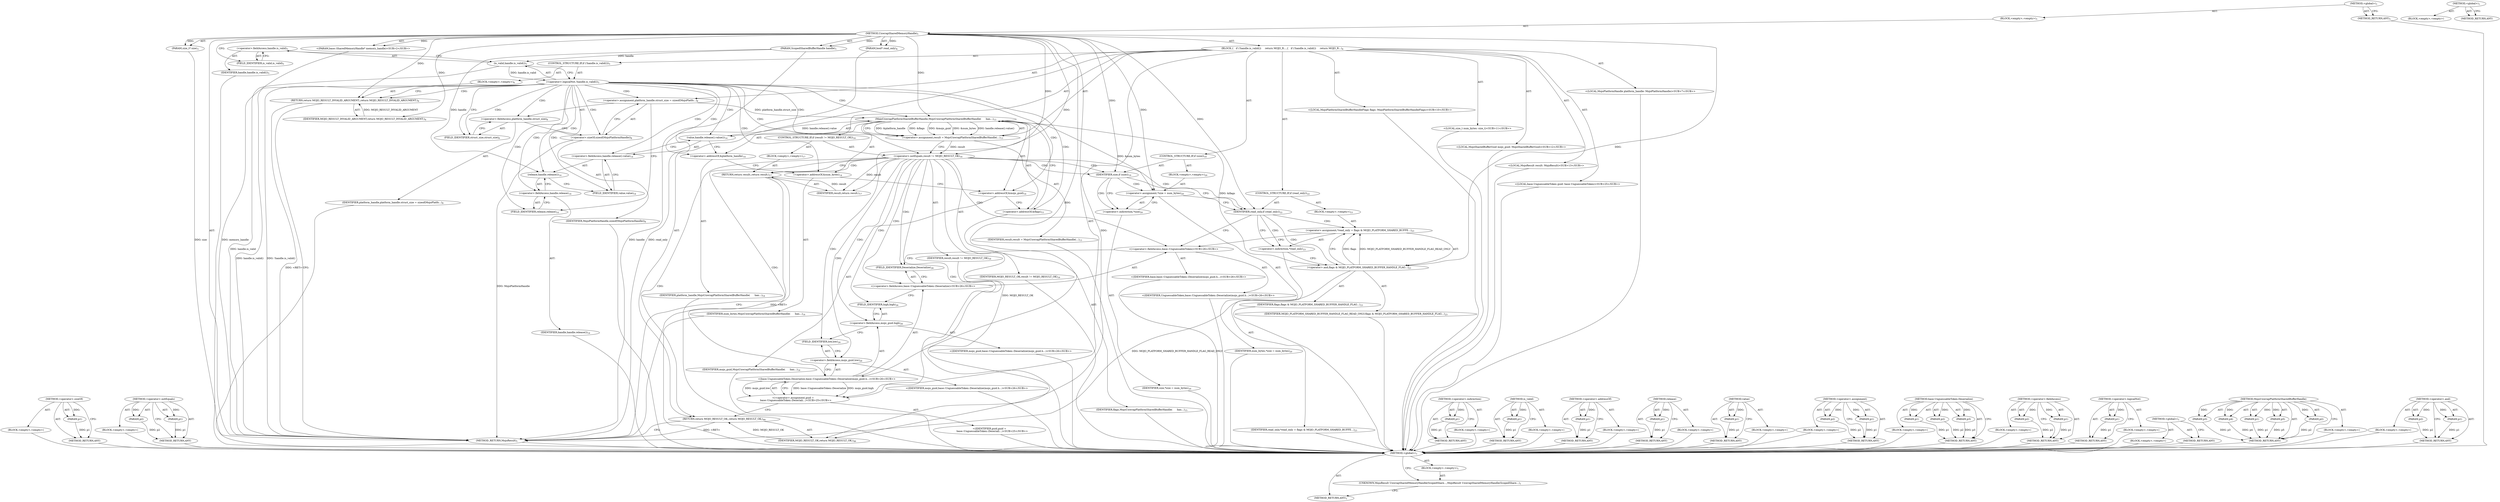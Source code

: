 digraph "&lt;global&gt;" {
vulnerable_147 [label=<(METHOD,&lt;operator&gt;.sizeOf)>];
vulnerable_148 [label=<(PARAM,p1)>];
vulnerable_149 [label=<(BLOCK,&lt;empty&gt;,&lt;empty&gt;)>];
vulnerable_150 [label=<(METHOD_RETURN,ANY)>];
vulnerable_171 [label=<(METHOD,&lt;operator&gt;.notEquals)>];
vulnerable_172 [label=<(PARAM,p1)>];
vulnerable_173 [label=<(PARAM,p2)>];
vulnerable_174 [label=<(BLOCK,&lt;empty&gt;,&lt;empty&gt;)>];
vulnerable_175 [label=<(METHOD_RETURN,ANY)>];
vulnerable_6 [label=<(METHOD,&lt;global&gt;)<SUB>1</SUB>>];
vulnerable_7 [label=<(BLOCK,&lt;empty&gt;,&lt;empty&gt;)<SUB>1</SUB>>];
vulnerable_8 [label=<(METHOD,UnwrapSharedMemoryHandle)<SUB>1</SUB>>];
vulnerable_9 [label=<(PARAM,ScopedSharedBufferHandle handle)<SUB>1</SUB>>];
vulnerable_10 [label="<(PARAM,base::SharedMemoryHandle* memory_handle)<SUB>2</SUB>>"];
vulnerable_11 [label=<(PARAM,size_t* size)<SUB>3</SUB>>];
vulnerable_12 [label=<(PARAM,bool* read_only)<SUB>4</SUB>>];
vulnerable_13 [label=<(BLOCK,{
   if (!handle.is_valid())
     return MOJO_R...,{
   if (!handle.is_valid())
     return MOJO_R...)<SUB>4</SUB>>];
vulnerable_14 [label=<(CONTROL_STRUCTURE,IF,if (!handle.is_valid()))<SUB>5</SUB>>];
vulnerable_15 [label=<(&lt;operator&gt;.logicalNot,!handle.is_valid())<SUB>5</SUB>>];
vulnerable_16 [label=<(is_valid,handle.is_valid())<SUB>5</SUB>>];
vulnerable_17 [label=<(&lt;operator&gt;.fieldAccess,handle.is_valid)<SUB>5</SUB>>];
vulnerable_18 [label=<(IDENTIFIER,handle,handle.is_valid())<SUB>5</SUB>>];
vulnerable_19 [label=<(FIELD_IDENTIFIER,is_valid,is_valid)<SUB>5</SUB>>];
vulnerable_20 [label=<(BLOCK,&lt;empty&gt;,&lt;empty&gt;)<SUB>6</SUB>>];
vulnerable_21 [label=<(RETURN,return MOJO_RESULT_INVALID_ARGUMENT;,return MOJO_RESULT_INVALID_ARGUMENT;)<SUB>6</SUB>>];
vulnerable_22 [label=<(IDENTIFIER,MOJO_RESULT_INVALID_ARGUMENT,return MOJO_RESULT_INVALID_ARGUMENT;)<SUB>6</SUB>>];
vulnerable_23 [label="<(LOCAL,MojoPlatformHandle platform_handle: MojoPlatformHandle)<SUB>7</SUB>>"];
vulnerable_24 [label=<(&lt;operator&gt;.assignment,platform_handle.struct_size = sizeof(MojoPlatfo...)<SUB>8</SUB>>];
vulnerable_25 [label=<(&lt;operator&gt;.fieldAccess,platform_handle.struct_size)<SUB>8</SUB>>];
vulnerable_26 [label=<(IDENTIFIER,platform_handle,platform_handle.struct_size = sizeof(MojoPlatfo...)<SUB>8</SUB>>];
vulnerable_27 [label=<(FIELD_IDENTIFIER,struct_size,struct_size)<SUB>8</SUB>>];
vulnerable_28 [label=<(&lt;operator&gt;.sizeOf,sizeof(MojoPlatformHandle))<SUB>8</SUB>>];
vulnerable_29 [label=<(IDENTIFIER,MojoPlatformHandle,sizeof(MojoPlatformHandle))<SUB>8</SUB>>];
vulnerable_30 [label="<(LOCAL,MojoPlatformSharedBufferHandleFlags flags: MojoPlatformSharedBufferHandleFlags)<SUB>10</SUB>>"];
vulnerable_31 [label="<(LOCAL,size_t num_bytes: size_t)<SUB>11</SUB>>"];
vulnerable_32 [label="<(LOCAL,MojoSharedBufferGuid mojo_guid: MojoSharedBufferGuid)<SUB>12</SUB>>"];
vulnerable_33 [label="<(LOCAL,MojoResult result: MojoResult)<SUB>13</SUB>>"];
vulnerable_34 [label=<(&lt;operator&gt;.assignment,result = MojoUnwrapPlatformSharedBufferHandle(
...)<SUB>13</SUB>>];
vulnerable_35 [label=<(IDENTIFIER,result,result = MojoUnwrapPlatformSharedBufferHandle(
...)<SUB>13</SUB>>];
vulnerable_36 [label=<(MojoUnwrapPlatformSharedBufferHandle,MojoUnwrapPlatformSharedBufferHandle(
      han...)<SUB>13</SUB>>];
vulnerable_37 [label=<(value,handle.release().value())<SUB>14</SUB>>];
vulnerable_38 [label=<(&lt;operator&gt;.fieldAccess,handle.release().value)<SUB>14</SUB>>];
vulnerable_39 [label=<(release,handle.release())<SUB>14</SUB>>];
vulnerable_40 [label=<(&lt;operator&gt;.fieldAccess,handle.release)<SUB>14</SUB>>];
vulnerable_41 [label=<(IDENTIFIER,handle,handle.release())<SUB>14</SUB>>];
vulnerable_42 [label=<(FIELD_IDENTIFIER,release,release)<SUB>14</SUB>>];
vulnerable_43 [label=<(FIELD_IDENTIFIER,value,value)<SUB>14</SUB>>];
vulnerable_44 [label=<(&lt;operator&gt;.addressOf,&amp;platform_handle)<SUB>14</SUB>>];
vulnerable_45 [label=<(IDENTIFIER,platform_handle,MojoUnwrapPlatformSharedBufferHandle(
      han...)<SUB>14</SUB>>];
vulnerable_46 [label=<(&lt;operator&gt;.addressOf,&amp;num_bytes)<SUB>14</SUB>>];
vulnerable_47 [label=<(IDENTIFIER,num_bytes,MojoUnwrapPlatformSharedBufferHandle(
      han...)<SUB>14</SUB>>];
vulnerable_48 [label=<(&lt;operator&gt;.addressOf,&amp;mojo_guid)<SUB>14</SUB>>];
vulnerable_49 [label=<(IDENTIFIER,mojo_guid,MojoUnwrapPlatformSharedBufferHandle(
      han...)<SUB>14</SUB>>];
vulnerable_50 [label=<(&lt;operator&gt;.addressOf,&amp;flags)<SUB>15</SUB>>];
vulnerable_51 [label=<(IDENTIFIER,flags,MojoUnwrapPlatformSharedBufferHandle(
      han...)<SUB>15</SUB>>];
vulnerable_52 [label=<(CONTROL_STRUCTURE,IF,if (result != MOJO_RESULT_OK))<SUB>16</SUB>>];
vulnerable_53 [label=<(&lt;operator&gt;.notEquals,result != MOJO_RESULT_OK)<SUB>16</SUB>>];
vulnerable_54 [label=<(IDENTIFIER,result,result != MOJO_RESULT_OK)<SUB>16</SUB>>];
vulnerable_55 [label=<(IDENTIFIER,MOJO_RESULT_OK,result != MOJO_RESULT_OK)<SUB>16</SUB>>];
vulnerable_56 [label=<(BLOCK,&lt;empty&gt;,&lt;empty&gt;)<SUB>17</SUB>>];
vulnerable_57 [label=<(RETURN,return result;,return result;)<SUB>17</SUB>>];
vulnerable_58 [label=<(IDENTIFIER,result,return result;)<SUB>17</SUB>>];
vulnerable_59 [label=<(CONTROL_STRUCTURE,IF,if (size))<SUB>19</SUB>>];
vulnerable_60 [label=<(IDENTIFIER,size,if (size))<SUB>19</SUB>>];
vulnerable_61 [label=<(BLOCK,&lt;empty&gt;,&lt;empty&gt;)<SUB>20</SUB>>];
vulnerable_62 [label=<(&lt;operator&gt;.assignment,*size = num_bytes)<SUB>20</SUB>>];
vulnerable_63 [label=<(&lt;operator&gt;.indirection,*size)<SUB>20</SUB>>];
vulnerable_64 [label=<(IDENTIFIER,size,*size = num_bytes)<SUB>20</SUB>>];
vulnerable_65 [label=<(IDENTIFIER,num_bytes,*size = num_bytes)<SUB>20</SUB>>];
vulnerable_66 [label=<(CONTROL_STRUCTURE,IF,if (read_only))<SUB>22</SUB>>];
vulnerable_67 [label=<(IDENTIFIER,read_only,if (read_only))<SUB>22</SUB>>];
vulnerable_68 [label=<(BLOCK,&lt;empty&gt;,&lt;empty&gt;)<SUB>23</SUB>>];
vulnerable_69 [label=<(&lt;operator&gt;.assignment,*read_only = flags &amp; MOJO_PLATFORM_SHARED_BUFFE...)<SUB>23</SUB>>];
vulnerable_70 [label=<(&lt;operator&gt;.indirection,*read_only)<SUB>23</SUB>>];
vulnerable_71 [label=<(IDENTIFIER,read_only,*read_only = flags &amp; MOJO_PLATFORM_SHARED_BUFFE...)<SUB>23</SUB>>];
vulnerable_72 [label=<(&lt;operator&gt;.and,flags &amp; MOJO_PLATFORM_SHARED_BUFFER_HANDLE_FLAG...)<SUB>23</SUB>>];
vulnerable_73 [label=<(IDENTIFIER,flags,flags &amp; MOJO_PLATFORM_SHARED_BUFFER_HANDLE_FLAG...)<SUB>23</SUB>>];
vulnerable_74 [label=<(IDENTIFIER,MOJO_PLATFORM_SHARED_BUFFER_HANDLE_FLAG_READ_ONLY,flags &amp; MOJO_PLATFORM_SHARED_BUFFER_HANDLE_FLAG...)<SUB>23</SUB>>];
vulnerable_75 [label="<(LOCAL,base.UnguessableToken guid: base.UnguessableToken)<SUB>25</SUB>>"];
vulnerable_76 [label="<(&lt;operator&gt;.assignment,guid =
       base::UnguessableToken::Deseriali...)<SUB>25</SUB>>"];
vulnerable_77 [label="<(IDENTIFIER,guid,guid =
       base::UnguessableToken::Deseriali...)<SUB>25</SUB>>"];
vulnerable_78 [label="<(base.UnguessableToken.Deserialize,base::UnguessableToken::Deserialize(mojo_guid.h...)<SUB>26</SUB>>"];
vulnerable_79 [label="<(&lt;operator&gt;.fieldAccess,base::UnguessableToken::Deserialize)<SUB>26</SUB>>"];
vulnerable_80 [label="<(&lt;operator&gt;.fieldAccess,base::UnguessableToken)<SUB>26</SUB>>"];
vulnerable_81 [label="<(IDENTIFIER,base,base::UnguessableToken::Deserialize(mojo_guid.h...)<SUB>26</SUB>>"];
vulnerable_82 [label="<(IDENTIFIER,UnguessableToken,base::UnguessableToken::Deserialize(mojo_guid.h...)<SUB>26</SUB>>"];
vulnerable_83 [label=<(FIELD_IDENTIFIER,Deserialize,Deserialize)<SUB>26</SUB>>];
vulnerable_84 [label=<(&lt;operator&gt;.fieldAccess,mojo_guid.high)<SUB>26</SUB>>];
vulnerable_85 [label="<(IDENTIFIER,mojo_guid,base::UnguessableToken::Deserialize(mojo_guid.h...)<SUB>26</SUB>>"];
vulnerable_86 [label=<(FIELD_IDENTIFIER,high,high)<SUB>26</SUB>>];
vulnerable_87 [label=<(&lt;operator&gt;.fieldAccess,mojo_guid.low)<SUB>26</SUB>>];
vulnerable_88 [label="<(IDENTIFIER,mojo_guid,base::UnguessableToken::Deserialize(mojo_guid.h...)<SUB>26</SUB>>"];
vulnerable_89 [label=<(FIELD_IDENTIFIER,low,low)<SUB>26</SUB>>];
vulnerable_90 [label=<(RETURN,return MOJO_RESULT_OK;,return MOJO_RESULT_OK;)<SUB>46</SUB>>];
vulnerable_91 [label=<(IDENTIFIER,MOJO_RESULT_OK,return MOJO_RESULT_OK;)<SUB>46</SUB>>];
vulnerable_92 [label=<(METHOD_RETURN,MojoResult)<SUB>1</SUB>>];
vulnerable_94 [label=<(METHOD_RETURN,ANY)<SUB>1</SUB>>];
vulnerable_176 [label=<(METHOD,&lt;operator&gt;.indirection)>];
vulnerable_177 [label=<(PARAM,p1)>];
vulnerable_178 [label=<(BLOCK,&lt;empty&gt;,&lt;empty&gt;)>];
vulnerable_179 [label=<(METHOD_RETURN,ANY)>];
vulnerable_133 [label=<(METHOD,is_valid)>];
vulnerable_134 [label=<(PARAM,p1)>];
vulnerable_135 [label=<(BLOCK,&lt;empty&gt;,&lt;empty&gt;)>];
vulnerable_136 [label=<(METHOD_RETURN,ANY)>];
vulnerable_167 [label=<(METHOD,&lt;operator&gt;.addressOf)>];
vulnerable_168 [label=<(PARAM,p1)>];
vulnerable_169 [label=<(BLOCK,&lt;empty&gt;,&lt;empty&gt;)>];
vulnerable_170 [label=<(METHOD_RETURN,ANY)>];
vulnerable_163 [label=<(METHOD,release)>];
vulnerable_164 [label=<(PARAM,p1)>];
vulnerable_165 [label=<(BLOCK,&lt;empty&gt;,&lt;empty&gt;)>];
vulnerable_166 [label=<(METHOD_RETURN,ANY)>];
vulnerable_159 [label=<(METHOD,value)>];
vulnerable_160 [label=<(PARAM,p1)>];
vulnerable_161 [label=<(BLOCK,&lt;empty&gt;,&lt;empty&gt;)>];
vulnerable_162 [label=<(METHOD_RETURN,ANY)>];
vulnerable_142 [label=<(METHOD,&lt;operator&gt;.assignment)>];
vulnerable_143 [label=<(PARAM,p1)>];
vulnerable_144 [label=<(PARAM,p2)>];
vulnerable_145 [label=<(BLOCK,&lt;empty&gt;,&lt;empty&gt;)>];
vulnerable_146 [label=<(METHOD_RETURN,ANY)>];
vulnerable_185 [label=<(METHOD,base.UnguessableToken.Deserialize)>];
vulnerable_186 [label=<(PARAM,p1)>];
vulnerable_187 [label=<(PARAM,p2)>];
vulnerable_188 [label=<(PARAM,p3)>];
vulnerable_189 [label=<(BLOCK,&lt;empty&gt;,&lt;empty&gt;)>];
vulnerable_190 [label=<(METHOD_RETURN,ANY)>];
vulnerable_137 [label=<(METHOD,&lt;operator&gt;.fieldAccess)>];
vulnerable_138 [label=<(PARAM,p1)>];
vulnerable_139 [label=<(PARAM,p2)>];
vulnerable_140 [label=<(BLOCK,&lt;empty&gt;,&lt;empty&gt;)>];
vulnerable_141 [label=<(METHOD_RETURN,ANY)>];
vulnerable_129 [label=<(METHOD,&lt;operator&gt;.logicalNot)>];
vulnerable_130 [label=<(PARAM,p1)>];
vulnerable_131 [label=<(BLOCK,&lt;empty&gt;,&lt;empty&gt;)>];
vulnerable_132 [label=<(METHOD_RETURN,ANY)>];
vulnerable_123 [label=<(METHOD,&lt;global&gt;)<SUB>1</SUB>>];
vulnerable_124 [label=<(BLOCK,&lt;empty&gt;,&lt;empty&gt;)>];
vulnerable_125 [label=<(METHOD_RETURN,ANY)>];
vulnerable_151 [label=<(METHOD,MojoUnwrapPlatformSharedBufferHandle)>];
vulnerable_152 [label=<(PARAM,p1)>];
vulnerable_153 [label=<(PARAM,p2)>];
vulnerable_154 [label=<(PARAM,p3)>];
vulnerable_155 [label=<(PARAM,p4)>];
vulnerable_156 [label=<(PARAM,p5)>];
vulnerable_157 [label=<(BLOCK,&lt;empty&gt;,&lt;empty&gt;)>];
vulnerable_158 [label=<(METHOD_RETURN,ANY)>];
vulnerable_180 [label=<(METHOD,&lt;operator&gt;.and)>];
vulnerable_181 [label=<(PARAM,p1)>];
vulnerable_182 [label=<(PARAM,p2)>];
vulnerable_183 [label=<(BLOCK,&lt;empty&gt;,&lt;empty&gt;)>];
vulnerable_184 [label=<(METHOD_RETURN,ANY)>];
fixed_6 [label=<(METHOD,&lt;global&gt;)<SUB>1</SUB>>];
fixed_7 [label=<(BLOCK,&lt;empty&gt;,&lt;empty&gt;)<SUB>1</SUB>>];
fixed_8 [label=<(UNKNOWN,MojoResult UnwrapSharedMemoryHandle(ScopedShare...,MojoResult UnwrapSharedMemoryHandle(ScopedShare...)<SUB>1</SUB>>];
fixed_9 [label=<(METHOD_RETURN,ANY)<SUB>1</SUB>>];
fixed_14 [label=<(METHOD,&lt;global&gt;)<SUB>1</SUB>>];
fixed_15 [label=<(BLOCK,&lt;empty&gt;,&lt;empty&gt;)>];
fixed_16 [label=<(METHOD_RETURN,ANY)>];
vulnerable_147 -> vulnerable_148  [key=0, label="AST: "];
vulnerable_147 -> vulnerable_148  [key=1, label="DDG: "];
vulnerable_147 -> vulnerable_149  [key=0, label="AST: "];
vulnerable_147 -> vulnerable_150  [key=0, label="AST: "];
vulnerable_147 -> vulnerable_150  [key=1, label="CFG: "];
vulnerable_148 -> vulnerable_150  [key=0, label="DDG: p1"];
vulnerable_149 -> fixed_6  [key=0];
vulnerable_150 -> fixed_6  [key=0];
vulnerable_171 -> vulnerable_172  [key=0, label="AST: "];
vulnerable_171 -> vulnerable_172  [key=1, label="DDG: "];
vulnerable_171 -> vulnerable_174  [key=0, label="AST: "];
vulnerable_171 -> vulnerable_173  [key=0, label="AST: "];
vulnerable_171 -> vulnerable_173  [key=1, label="DDG: "];
vulnerable_171 -> vulnerable_175  [key=0, label="AST: "];
vulnerable_171 -> vulnerable_175  [key=1, label="CFG: "];
vulnerable_172 -> vulnerable_175  [key=0, label="DDG: p1"];
vulnerable_173 -> vulnerable_175  [key=0, label="DDG: p2"];
vulnerable_174 -> fixed_6  [key=0];
vulnerable_175 -> fixed_6  [key=0];
vulnerable_6 -> vulnerable_7  [key=0, label="AST: "];
vulnerable_6 -> vulnerable_94  [key=0, label="AST: "];
vulnerable_6 -> vulnerable_94  [key=1, label="CFG: "];
vulnerable_7 -> vulnerable_8  [key=0, label="AST: "];
vulnerable_8 -> vulnerable_9  [key=0, label="AST: "];
vulnerable_8 -> vulnerable_9  [key=1, label="DDG: "];
vulnerable_8 -> vulnerable_10  [key=0, label="AST: "];
vulnerable_8 -> vulnerable_10  [key=1, label="DDG: "];
vulnerable_8 -> vulnerable_11  [key=0, label="AST: "];
vulnerable_8 -> vulnerable_11  [key=1, label="DDG: "];
vulnerable_8 -> vulnerable_12  [key=0, label="AST: "];
vulnerable_8 -> vulnerable_12  [key=1, label="DDG: "];
vulnerable_8 -> vulnerable_13  [key=0, label="AST: "];
vulnerable_8 -> vulnerable_92  [key=0, label="AST: "];
vulnerable_8 -> vulnerable_19  [key=0, label="CFG: "];
vulnerable_8 -> vulnerable_60  [key=0, label="DDG: "];
vulnerable_8 -> vulnerable_67  [key=0, label="DDG: "];
vulnerable_8 -> vulnerable_91  [key=0, label="DDG: "];
vulnerable_8 -> vulnerable_21  [key=0, label="DDG: "];
vulnerable_8 -> vulnerable_36  [key=0, label="DDG: "];
vulnerable_8 -> vulnerable_53  [key=0, label="DDG: "];
vulnerable_8 -> vulnerable_62  [key=0, label="DDG: "];
vulnerable_8 -> vulnerable_78  [key=0, label="DDG: "];
vulnerable_8 -> vulnerable_22  [key=0, label="DDG: "];
vulnerable_8 -> vulnerable_58  [key=0, label="DDG: "];
vulnerable_8 -> vulnerable_72  [key=0, label="DDG: "];
vulnerable_9 -> vulnerable_92  [key=0, label="DDG: handle"];
vulnerable_9 -> vulnerable_16  [key=0, label="DDG: handle"];
vulnerable_9 -> vulnerable_39  [key=0, label="DDG: handle"];
vulnerable_10 -> vulnerable_92  [key=0, label="DDG: memory_handle"];
vulnerable_11 -> vulnerable_92  [key=0, label="DDG: size"];
vulnerable_12 -> vulnerable_92  [key=0, label="DDG: read_only"];
vulnerable_13 -> vulnerable_14  [key=0, label="AST: "];
vulnerable_13 -> vulnerable_23  [key=0, label="AST: "];
vulnerable_13 -> vulnerable_24  [key=0, label="AST: "];
vulnerable_13 -> vulnerable_30  [key=0, label="AST: "];
vulnerable_13 -> vulnerable_31  [key=0, label="AST: "];
vulnerable_13 -> vulnerable_32  [key=0, label="AST: "];
vulnerable_13 -> vulnerable_33  [key=0, label="AST: "];
vulnerable_13 -> vulnerable_34  [key=0, label="AST: "];
vulnerable_13 -> vulnerable_52  [key=0, label="AST: "];
vulnerable_13 -> vulnerable_59  [key=0, label="AST: "];
vulnerable_13 -> vulnerable_66  [key=0, label="AST: "];
vulnerable_13 -> vulnerable_75  [key=0, label="AST: "];
vulnerable_13 -> vulnerable_76  [key=0, label="AST: "];
vulnerable_13 -> vulnerable_90  [key=0, label="AST: "];
vulnerable_14 -> vulnerable_15  [key=0, label="AST: "];
vulnerable_14 -> vulnerable_20  [key=0, label="AST: "];
vulnerable_15 -> vulnerable_16  [key=0, label="AST: "];
vulnerable_15 -> vulnerable_21  [key=0, label="CFG: "];
vulnerable_15 -> vulnerable_21  [key=1, label="CDG: "];
vulnerable_15 -> vulnerable_27  [key=0, label="CFG: "];
vulnerable_15 -> vulnerable_27  [key=1, label="CDG: "];
vulnerable_15 -> vulnerable_92  [key=0, label="DDG: handle.is_valid()"];
vulnerable_15 -> vulnerable_92  [key=1, label="DDG: !handle.is_valid()"];
vulnerable_15 -> vulnerable_34  [key=0, label="CDG: "];
vulnerable_15 -> vulnerable_48  [key=0, label="CDG: "];
vulnerable_15 -> vulnerable_42  [key=0, label="CDG: "];
vulnerable_15 -> vulnerable_28  [key=0, label="CDG: "];
vulnerable_15 -> vulnerable_37  [key=0, label="CDG: "];
vulnerable_15 -> vulnerable_46  [key=0, label="CDG: "];
vulnerable_15 -> vulnerable_38  [key=0, label="CDG: "];
vulnerable_15 -> vulnerable_25  [key=0, label="CDG: "];
vulnerable_15 -> vulnerable_40  [key=0, label="CDG: "];
vulnerable_15 -> vulnerable_50  [key=0, label="CDG: "];
vulnerable_15 -> vulnerable_44  [key=0, label="CDG: "];
vulnerable_15 -> vulnerable_43  [key=0, label="CDG: "];
vulnerable_15 -> vulnerable_24  [key=0, label="CDG: "];
vulnerable_15 -> vulnerable_36  [key=0, label="CDG: "];
vulnerable_15 -> vulnerable_53  [key=0, label="CDG: "];
vulnerable_15 -> vulnerable_39  [key=0, label="CDG: "];
vulnerable_16 -> vulnerable_17  [key=0, label="AST: "];
vulnerable_16 -> vulnerable_15  [key=0, label="CFG: "];
vulnerable_16 -> vulnerable_15  [key=1, label="DDG: handle.is_valid"];
vulnerable_16 -> vulnerable_92  [key=0, label="DDG: handle.is_valid"];
vulnerable_17 -> vulnerable_18  [key=0, label="AST: "];
vulnerable_17 -> vulnerable_19  [key=0, label="AST: "];
vulnerable_17 -> vulnerable_16  [key=0, label="CFG: "];
vulnerable_18 -> fixed_6  [key=0];
vulnerable_19 -> vulnerable_17  [key=0, label="CFG: "];
vulnerable_20 -> vulnerable_21  [key=0, label="AST: "];
vulnerable_21 -> vulnerable_22  [key=0, label="AST: "];
vulnerable_21 -> vulnerable_92  [key=0, label="CFG: "];
vulnerable_21 -> vulnerable_92  [key=1, label="DDG: &lt;RET&gt;"];
vulnerable_22 -> vulnerable_21  [key=0, label="DDG: MOJO_RESULT_INVALID_ARGUMENT"];
vulnerable_23 -> fixed_6  [key=0];
vulnerable_24 -> vulnerable_25  [key=0, label="AST: "];
vulnerable_24 -> vulnerable_28  [key=0, label="AST: "];
vulnerable_24 -> vulnerable_42  [key=0, label="CFG: "];
vulnerable_24 -> vulnerable_36  [key=0, label="DDG: platform_handle.struct_size"];
vulnerable_25 -> vulnerable_26  [key=0, label="AST: "];
vulnerable_25 -> vulnerable_27  [key=0, label="AST: "];
vulnerable_25 -> vulnerable_28  [key=0, label="CFG: "];
vulnerable_26 -> fixed_6  [key=0];
vulnerable_27 -> vulnerable_25  [key=0, label="CFG: "];
vulnerable_28 -> vulnerable_29  [key=0, label="AST: "];
vulnerable_28 -> vulnerable_24  [key=0, label="CFG: "];
vulnerable_28 -> vulnerable_92  [key=0, label="DDG: MojoPlatformHandle"];
vulnerable_29 -> fixed_6  [key=0];
vulnerable_30 -> fixed_6  [key=0];
vulnerable_31 -> fixed_6  [key=0];
vulnerable_32 -> fixed_6  [key=0];
vulnerable_33 -> fixed_6  [key=0];
vulnerable_34 -> vulnerable_35  [key=0, label="AST: "];
vulnerable_34 -> vulnerable_36  [key=0, label="AST: "];
vulnerable_34 -> vulnerable_53  [key=0, label="CFG: "];
vulnerable_34 -> vulnerable_53  [key=1, label="DDG: result"];
vulnerable_35 -> fixed_6  [key=0];
vulnerable_36 -> vulnerable_37  [key=0, label="AST: "];
vulnerable_36 -> vulnerable_44  [key=0, label="AST: "];
vulnerable_36 -> vulnerable_46  [key=0, label="AST: "];
vulnerable_36 -> vulnerable_48  [key=0, label="AST: "];
vulnerable_36 -> vulnerable_50  [key=0, label="AST: "];
vulnerable_36 -> vulnerable_34  [key=0, label="CFG: "];
vulnerable_36 -> vulnerable_34  [key=1, label="DDG: &amp;platform_handle"];
vulnerable_36 -> vulnerable_34  [key=2, label="DDG: &amp;flags"];
vulnerable_36 -> vulnerable_34  [key=3, label="DDG: &amp;mojo_guid"];
vulnerable_36 -> vulnerable_34  [key=4, label="DDG: &amp;num_bytes"];
vulnerable_36 -> vulnerable_34  [key=5, label="DDG: handle.release().value()"];
vulnerable_36 -> vulnerable_62  [key=0, label="DDG: &amp;num_bytes"];
vulnerable_36 -> vulnerable_72  [key=0, label="DDG: &amp;flags"];
vulnerable_37 -> vulnerable_38  [key=0, label="AST: "];
vulnerable_37 -> vulnerable_44  [key=0, label="CFG: "];
vulnerable_37 -> vulnerable_36  [key=0, label="DDG: handle.release().value"];
vulnerable_38 -> vulnerable_39  [key=0, label="AST: "];
vulnerable_38 -> vulnerable_43  [key=0, label="AST: "];
vulnerable_38 -> vulnerable_37  [key=0, label="CFG: "];
vulnerable_39 -> vulnerable_40  [key=0, label="AST: "];
vulnerable_39 -> vulnerable_43  [key=0, label="CFG: "];
vulnerable_40 -> vulnerable_41  [key=0, label="AST: "];
vulnerable_40 -> vulnerable_42  [key=0, label="AST: "];
vulnerable_40 -> vulnerable_39  [key=0, label="CFG: "];
vulnerable_41 -> fixed_6  [key=0];
vulnerable_42 -> vulnerable_40  [key=0, label="CFG: "];
vulnerable_43 -> vulnerable_38  [key=0, label="CFG: "];
vulnerable_44 -> vulnerable_45  [key=0, label="AST: "];
vulnerable_44 -> vulnerable_46  [key=0, label="CFG: "];
vulnerable_45 -> fixed_6  [key=0];
vulnerable_46 -> vulnerable_47  [key=0, label="AST: "];
vulnerable_46 -> vulnerable_48  [key=0, label="CFG: "];
vulnerable_47 -> fixed_6  [key=0];
vulnerable_48 -> vulnerable_49  [key=0, label="AST: "];
vulnerable_48 -> vulnerable_50  [key=0, label="CFG: "];
vulnerable_49 -> fixed_6  [key=0];
vulnerable_50 -> vulnerable_51  [key=0, label="AST: "];
vulnerable_50 -> vulnerable_36  [key=0, label="CFG: "];
vulnerable_51 -> fixed_6  [key=0];
vulnerable_52 -> vulnerable_53  [key=0, label="AST: "];
vulnerable_52 -> vulnerable_56  [key=0, label="AST: "];
vulnerable_53 -> vulnerable_54  [key=0, label="AST: "];
vulnerable_53 -> vulnerable_55  [key=0, label="AST: "];
vulnerable_53 -> vulnerable_60  [key=0, label="CFG: "];
vulnerable_53 -> vulnerable_60  [key=1, label="CDG: "];
vulnerable_53 -> vulnerable_57  [key=0, label="CFG: "];
vulnerable_53 -> vulnerable_57  [key=1, label="CDG: "];
vulnerable_53 -> vulnerable_91  [key=0, label="DDG: MOJO_RESULT_OK"];
vulnerable_53 -> vulnerable_58  [key=0, label="DDG: result"];
vulnerable_53 -> vulnerable_89  [key=0, label="CDG: "];
vulnerable_53 -> vulnerable_84  [key=0, label="CDG: "];
vulnerable_53 -> vulnerable_67  [key=0, label="CDG: "];
vulnerable_53 -> vulnerable_76  [key=0, label="CDG: "];
vulnerable_53 -> vulnerable_87  [key=0, label="CDG: "];
vulnerable_53 -> vulnerable_90  [key=0, label="CDG: "];
vulnerable_53 -> vulnerable_79  [key=0, label="CDG: "];
vulnerable_53 -> vulnerable_80  [key=0, label="CDG: "];
vulnerable_53 -> vulnerable_83  [key=0, label="CDG: "];
vulnerable_53 -> vulnerable_78  [key=0, label="CDG: "];
vulnerable_53 -> vulnerable_86  [key=0, label="CDG: "];
vulnerable_54 -> fixed_6  [key=0];
vulnerable_55 -> fixed_6  [key=0];
vulnerable_56 -> vulnerable_57  [key=0, label="AST: "];
vulnerable_57 -> vulnerable_58  [key=0, label="AST: "];
vulnerable_57 -> vulnerable_92  [key=0, label="CFG: "];
vulnerable_57 -> vulnerable_92  [key=1, label="DDG: &lt;RET&gt;"];
vulnerable_58 -> vulnerable_57  [key=0, label="DDG: result"];
vulnerable_59 -> vulnerable_60  [key=0, label="AST: "];
vulnerable_59 -> vulnerable_61  [key=0, label="AST: "];
vulnerable_60 -> vulnerable_67  [key=0, label="CFG: "];
vulnerable_60 -> vulnerable_63  [key=0, label="CFG: "];
vulnerable_60 -> vulnerable_63  [key=1, label="CDG: "];
vulnerable_60 -> vulnerable_62  [key=0, label="CDG: "];
vulnerable_61 -> vulnerable_62  [key=0, label="AST: "];
vulnerable_62 -> vulnerable_63  [key=0, label="AST: "];
vulnerable_62 -> vulnerable_65  [key=0, label="AST: "];
vulnerable_62 -> vulnerable_67  [key=0, label="CFG: "];
vulnerable_63 -> vulnerable_64  [key=0, label="AST: "];
vulnerable_63 -> vulnerable_62  [key=0, label="CFG: "];
vulnerable_64 -> fixed_6  [key=0];
vulnerable_65 -> fixed_6  [key=0];
vulnerable_66 -> vulnerable_67  [key=0, label="AST: "];
vulnerable_66 -> vulnerable_68  [key=0, label="AST: "];
vulnerable_67 -> vulnerable_70  [key=0, label="CFG: "];
vulnerable_67 -> vulnerable_70  [key=1, label="CDG: "];
vulnerable_67 -> vulnerable_80  [key=0, label="CFG: "];
vulnerable_67 -> vulnerable_72  [key=0, label="CDG: "];
vulnerable_67 -> vulnerable_69  [key=0, label="CDG: "];
vulnerable_68 -> vulnerable_69  [key=0, label="AST: "];
vulnerable_69 -> vulnerable_70  [key=0, label="AST: "];
vulnerable_69 -> vulnerable_72  [key=0, label="AST: "];
vulnerable_69 -> vulnerable_80  [key=0, label="CFG: "];
vulnerable_70 -> vulnerable_71  [key=0, label="AST: "];
vulnerable_70 -> vulnerable_72  [key=0, label="CFG: "];
vulnerable_71 -> fixed_6  [key=0];
vulnerable_72 -> vulnerable_73  [key=0, label="AST: "];
vulnerable_72 -> vulnerable_74  [key=0, label="AST: "];
vulnerable_72 -> vulnerable_69  [key=0, label="CFG: "];
vulnerable_72 -> vulnerable_69  [key=1, label="DDG: flags"];
vulnerable_72 -> vulnerable_69  [key=2, label="DDG: MOJO_PLATFORM_SHARED_BUFFER_HANDLE_FLAG_READ_ONLY"];
vulnerable_72 -> vulnerable_92  [key=0, label="DDG: MOJO_PLATFORM_SHARED_BUFFER_HANDLE_FLAG_READ_ONLY"];
vulnerable_73 -> fixed_6  [key=0];
vulnerable_74 -> fixed_6  [key=0];
vulnerable_75 -> fixed_6  [key=0];
vulnerable_76 -> vulnerable_77  [key=0, label="AST: "];
vulnerable_76 -> vulnerable_78  [key=0, label="AST: "];
vulnerable_76 -> vulnerable_90  [key=0, label="CFG: "];
vulnerable_77 -> fixed_6  [key=0];
vulnerable_78 -> vulnerable_79  [key=0, label="AST: "];
vulnerable_78 -> vulnerable_84  [key=0, label="AST: "];
vulnerable_78 -> vulnerable_87  [key=0, label="AST: "];
vulnerable_78 -> vulnerable_76  [key=0, label="CFG: "];
vulnerable_78 -> vulnerable_76  [key=1, label="DDG: base::UnguessableToken::Deserialize"];
vulnerable_78 -> vulnerable_76  [key=2, label="DDG: mojo_guid.high"];
vulnerable_78 -> vulnerable_76  [key=3, label="DDG: mojo_guid.low"];
vulnerable_79 -> vulnerable_80  [key=0, label="AST: "];
vulnerable_79 -> vulnerable_83  [key=0, label="AST: "];
vulnerable_79 -> vulnerable_86  [key=0, label="CFG: "];
vulnerable_80 -> vulnerable_81  [key=0, label="AST: "];
vulnerable_80 -> vulnerable_82  [key=0, label="AST: "];
vulnerable_80 -> vulnerable_83  [key=0, label="CFG: "];
vulnerable_81 -> fixed_6  [key=0];
vulnerable_82 -> fixed_6  [key=0];
vulnerable_83 -> vulnerable_79  [key=0, label="CFG: "];
vulnerable_84 -> vulnerable_85  [key=0, label="AST: "];
vulnerable_84 -> vulnerable_86  [key=0, label="AST: "];
vulnerable_84 -> vulnerable_89  [key=0, label="CFG: "];
vulnerable_85 -> fixed_6  [key=0];
vulnerable_86 -> vulnerable_84  [key=0, label="CFG: "];
vulnerable_87 -> vulnerable_88  [key=0, label="AST: "];
vulnerable_87 -> vulnerable_89  [key=0, label="AST: "];
vulnerable_87 -> vulnerable_78  [key=0, label="CFG: "];
vulnerable_88 -> fixed_6  [key=0];
vulnerable_89 -> vulnerable_87  [key=0, label="CFG: "];
vulnerable_90 -> vulnerable_91  [key=0, label="AST: "];
vulnerable_90 -> vulnerable_92  [key=0, label="CFG: "];
vulnerable_90 -> vulnerable_92  [key=1, label="DDG: &lt;RET&gt;"];
vulnerable_91 -> vulnerable_90  [key=0, label="DDG: MOJO_RESULT_OK"];
vulnerable_92 -> fixed_6  [key=0];
vulnerable_94 -> fixed_6  [key=0];
vulnerable_176 -> vulnerable_177  [key=0, label="AST: "];
vulnerable_176 -> vulnerable_177  [key=1, label="DDG: "];
vulnerable_176 -> vulnerable_178  [key=0, label="AST: "];
vulnerable_176 -> vulnerable_179  [key=0, label="AST: "];
vulnerable_176 -> vulnerable_179  [key=1, label="CFG: "];
vulnerable_177 -> vulnerable_179  [key=0, label="DDG: p1"];
vulnerable_178 -> fixed_6  [key=0];
vulnerable_179 -> fixed_6  [key=0];
vulnerable_133 -> vulnerable_134  [key=0, label="AST: "];
vulnerable_133 -> vulnerable_134  [key=1, label="DDG: "];
vulnerable_133 -> vulnerable_135  [key=0, label="AST: "];
vulnerable_133 -> vulnerable_136  [key=0, label="AST: "];
vulnerable_133 -> vulnerable_136  [key=1, label="CFG: "];
vulnerable_134 -> vulnerable_136  [key=0, label="DDG: p1"];
vulnerable_135 -> fixed_6  [key=0];
vulnerable_136 -> fixed_6  [key=0];
vulnerable_167 -> vulnerable_168  [key=0, label="AST: "];
vulnerable_167 -> vulnerable_168  [key=1, label="DDG: "];
vulnerable_167 -> vulnerable_169  [key=0, label="AST: "];
vulnerable_167 -> vulnerable_170  [key=0, label="AST: "];
vulnerable_167 -> vulnerable_170  [key=1, label="CFG: "];
vulnerable_168 -> vulnerable_170  [key=0, label="DDG: p1"];
vulnerable_169 -> fixed_6  [key=0];
vulnerable_170 -> fixed_6  [key=0];
vulnerable_163 -> vulnerable_164  [key=0, label="AST: "];
vulnerable_163 -> vulnerable_164  [key=1, label="DDG: "];
vulnerable_163 -> vulnerable_165  [key=0, label="AST: "];
vulnerable_163 -> vulnerable_166  [key=0, label="AST: "];
vulnerable_163 -> vulnerable_166  [key=1, label="CFG: "];
vulnerable_164 -> vulnerable_166  [key=0, label="DDG: p1"];
vulnerable_165 -> fixed_6  [key=0];
vulnerable_166 -> fixed_6  [key=0];
vulnerable_159 -> vulnerable_160  [key=0, label="AST: "];
vulnerable_159 -> vulnerable_160  [key=1, label="DDG: "];
vulnerable_159 -> vulnerable_161  [key=0, label="AST: "];
vulnerable_159 -> vulnerable_162  [key=0, label="AST: "];
vulnerable_159 -> vulnerable_162  [key=1, label="CFG: "];
vulnerable_160 -> vulnerable_162  [key=0, label="DDG: p1"];
vulnerable_161 -> fixed_6  [key=0];
vulnerable_162 -> fixed_6  [key=0];
vulnerable_142 -> vulnerable_143  [key=0, label="AST: "];
vulnerable_142 -> vulnerable_143  [key=1, label="DDG: "];
vulnerable_142 -> vulnerable_145  [key=0, label="AST: "];
vulnerable_142 -> vulnerable_144  [key=0, label="AST: "];
vulnerable_142 -> vulnerable_144  [key=1, label="DDG: "];
vulnerable_142 -> vulnerable_146  [key=0, label="AST: "];
vulnerable_142 -> vulnerable_146  [key=1, label="CFG: "];
vulnerable_143 -> vulnerable_146  [key=0, label="DDG: p1"];
vulnerable_144 -> vulnerable_146  [key=0, label="DDG: p2"];
vulnerable_145 -> fixed_6  [key=0];
vulnerable_146 -> fixed_6  [key=0];
vulnerable_185 -> vulnerable_186  [key=0, label="AST: "];
vulnerable_185 -> vulnerable_186  [key=1, label="DDG: "];
vulnerable_185 -> vulnerable_189  [key=0, label="AST: "];
vulnerable_185 -> vulnerable_187  [key=0, label="AST: "];
vulnerable_185 -> vulnerable_187  [key=1, label="DDG: "];
vulnerable_185 -> vulnerable_190  [key=0, label="AST: "];
vulnerable_185 -> vulnerable_190  [key=1, label="CFG: "];
vulnerable_185 -> vulnerable_188  [key=0, label="AST: "];
vulnerable_185 -> vulnerable_188  [key=1, label="DDG: "];
vulnerable_186 -> vulnerable_190  [key=0, label="DDG: p1"];
vulnerable_187 -> vulnerable_190  [key=0, label="DDG: p2"];
vulnerable_188 -> vulnerable_190  [key=0, label="DDG: p3"];
vulnerable_189 -> fixed_6  [key=0];
vulnerable_190 -> fixed_6  [key=0];
vulnerable_137 -> vulnerable_138  [key=0, label="AST: "];
vulnerable_137 -> vulnerable_138  [key=1, label="DDG: "];
vulnerable_137 -> vulnerable_140  [key=0, label="AST: "];
vulnerable_137 -> vulnerable_139  [key=0, label="AST: "];
vulnerable_137 -> vulnerable_139  [key=1, label="DDG: "];
vulnerable_137 -> vulnerable_141  [key=0, label="AST: "];
vulnerable_137 -> vulnerable_141  [key=1, label="CFG: "];
vulnerable_138 -> vulnerable_141  [key=0, label="DDG: p1"];
vulnerable_139 -> vulnerable_141  [key=0, label="DDG: p2"];
vulnerable_140 -> fixed_6  [key=0];
vulnerable_141 -> fixed_6  [key=0];
vulnerable_129 -> vulnerable_130  [key=0, label="AST: "];
vulnerable_129 -> vulnerable_130  [key=1, label="DDG: "];
vulnerable_129 -> vulnerable_131  [key=0, label="AST: "];
vulnerable_129 -> vulnerable_132  [key=0, label="AST: "];
vulnerable_129 -> vulnerable_132  [key=1, label="CFG: "];
vulnerable_130 -> vulnerable_132  [key=0, label="DDG: p1"];
vulnerable_131 -> fixed_6  [key=0];
vulnerable_132 -> fixed_6  [key=0];
vulnerable_123 -> vulnerable_124  [key=0, label="AST: "];
vulnerable_123 -> vulnerable_125  [key=0, label="AST: "];
vulnerable_123 -> vulnerable_125  [key=1, label="CFG: "];
vulnerable_124 -> fixed_6  [key=0];
vulnerable_125 -> fixed_6  [key=0];
vulnerable_151 -> vulnerable_152  [key=0, label="AST: "];
vulnerable_151 -> vulnerable_152  [key=1, label="DDG: "];
vulnerable_151 -> vulnerable_157  [key=0, label="AST: "];
vulnerable_151 -> vulnerable_153  [key=0, label="AST: "];
vulnerable_151 -> vulnerable_153  [key=1, label="DDG: "];
vulnerable_151 -> vulnerable_158  [key=0, label="AST: "];
vulnerable_151 -> vulnerable_158  [key=1, label="CFG: "];
vulnerable_151 -> vulnerable_154  [key=0, label="AST: "];
vulnerable_151 -> vulnerable_154  [key=1, label="DDG: "];
vulnerable_151 -> vulnerable_155  [key=0, label="AST: "];
vulnerable_151 -> vulnerable_155  [key=1, label="DDG: "];
vulnerable_151 -> vulnerable_156  [key=0, label="AST: "];
vulnerable_151 -> vulnerable_156  [key=1, label="DDG: "];
vulnerable_152 -> vulnerable_158  [key=0, label="DDG: p1"];
vulnerable_153 -> vulnerable_158  [key=0, label="DDG: p2"];
vulnerable_154 -> vulnerable_158  [key=0, label="DDG: p3"];
vulnerable_155 -> vulnerable_158  [key=0, label="DDG: p4"];
vulnerable_156 -> vulnerable_158  [key=0, label="DDG: p5"];
vulnerable_157 -> fixed_6  [key=0];
vulnerable_158 -> fixed_6  [key=0];
vulnerable_180 -> vulnerable_181  [key=0, label="AST: "];
vulnerable_180 -> vulnerable_181  [key=1, label="DDG: "];
vulnerable_180 -> vulnerable_183  [key=0, label="AST: "];
vulnerable_180 -> vulnerable_182  [key=0, label="AST: "];
vulnerable_180 -> vulnerable_182  [key=1, label="DDG: "];
vulnerable_180 -> vulnerable_184  [key=0, label="AST: "];
vulnerable_180 -> vulnerable_184  [key=1, label="CFG: "];
vulnerable_181 -> vulnerable_184  [key=0, label="DDG: p1"];
vulnerable_182 -> vulnerable_184  [key=0, label="DDG: p2"];
vulnerable_183 -> fixed_6  [key=0];
vulnerable_184 -> fixed_6  [key=0];
fixed_6 -> fixed_7  [key=0, label="AST: "];
fixed_6 -> fixed_9  [key=0, label="AST: "];
fixed_6 -> fixed_8  [key=0, label="CFG: "];
fixed_7 -> fixed_8  [key=0, label="AST: "];
fixed_8 -> fixed_9  [key=0, label="CFG: "];
fixed_14 -> fixed_15  [key=0, label="AST: "];
fixed_14 -> fixed_16  [key=0, label="AST: "];
fixed_14 -> fixed_16  [key=1, label="CFG: "];
}
